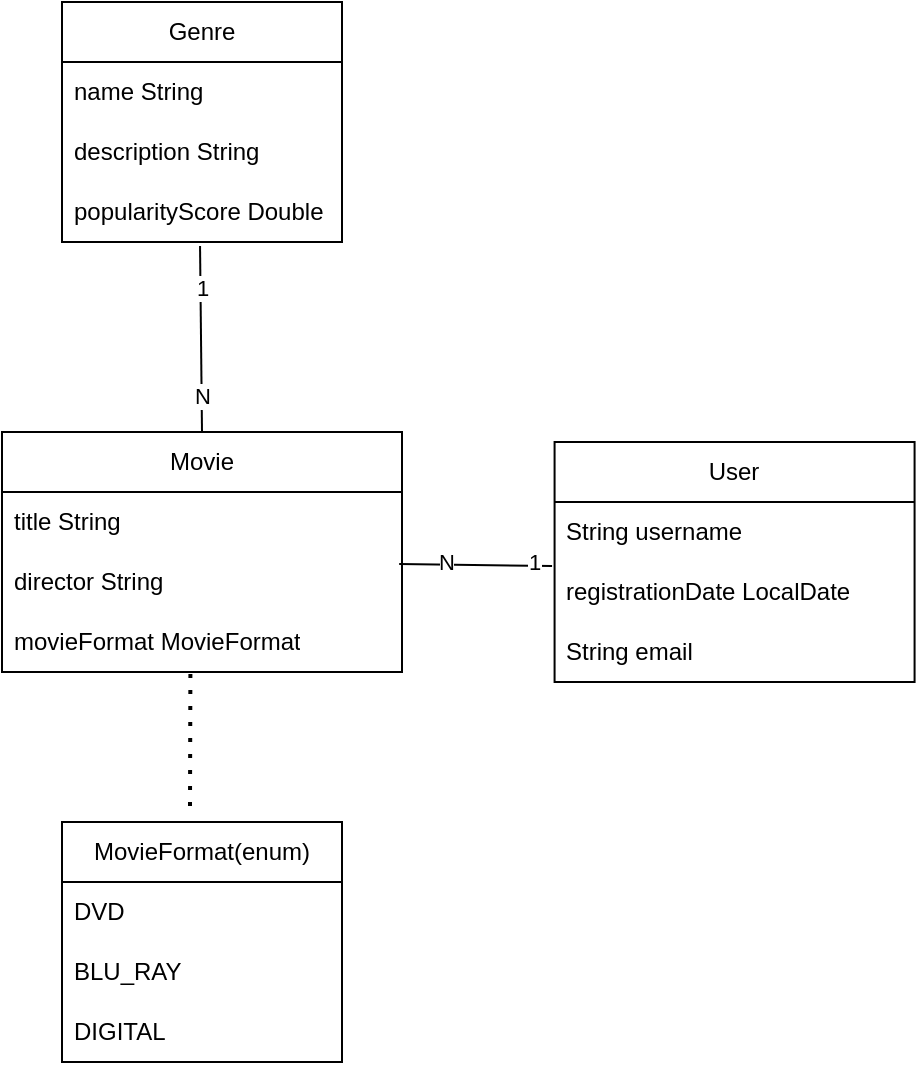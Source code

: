 <mxfile version="24.7.17">
  <diagram name="Strona-1" id="CxboSSUx8Qmzzvb3A2QK">
    <mxGraphModel dx="2074" dy="1098" grid="1" gridSize="10" guides="1" tooltips="1" connect="1" arrows="1" fold="1" page="1" pageScale="1" pageWidth="827" pageHeight="1169" math="0" shadow="0">
      <root>
        <mxCell id="0" />
        <mxCell id="1" parent="0" />
        <mxCell id="shy-tyMeLJOB1zwTPaBQ-4" value="Genre" style="swimlane;fontStyle=0;childLayout=stackLayout;horizontal=1;startSize=30;horizontalStack=0;resizeParent=1;resizeParentMax=0;resizeLast=0;collapsible=1;marginBottom=0;whiteSpace=wrap;html=1;" parent="1" vertex="1">
          <mxGeometry x="200" y="240" width="140" height="120" as="geometry" />
        </mxCell>
        <mxCell id="shy-tyMeLJOB1zwTPaBQ-5" value="name String" style="text;strokeColor=none;fillColor=none;align=left;verticalAlign=middle;spacingLeft=4;spacingRight=4;overflow=hidden;points=[[0,0.5],[1,0.5]];portConstraint=eastwest;rotatable=0;whiteSpace=wrap;html=1;" parent="shy-tyMeLJOB1zwTPaBQ-4" vertex="1">
          <mxGeometry y="30" width="140" height="30" as="geometry" />
        </mxCell>
        <mxCell id="shy-tyMeLJOB1zwTPaBQ-6" value="description String" style="text;strokeColor=none;fillColor=none;align=left;verticalAlign=middle;spacingLeft=4;spacingRight=4;overflow=hidden;points=[[0,0.5],[1,0.5]];portConstraint=eastwest;rotatable=0;whiteSpace=wrap;html=1;" parent="shy-tyMeLJOB1zwTPaBQ-4" vertex="1">
          <mxGeometry y="60" width="140" height="30" as="geometry" />
        </mxCell>
        <mxCell id="shy-tyMeLJOB1zwTPaBQ-7" value="popularityScore Double" style="text;strokeColor=none;fillColor=none;align=left;verticalAlign=middle;spacingLeft=4;spacingRight=4;overflow=hidden;points=[[0,0.5],[1,0.5]];portConstraint=eastwest;rotatable=0;whiteSpace=wrap;html=1;" parent="shy-tyMeLJOB1zwTPaBQ-4" vertex="1">
          <mxGeometry y="90" width="140" height="30" as="geometry" />
        </mxCell>
        <mxCell id="shy-tyMeLJOB1zwTPaBQ-8" value="User" style="swimlane;fontStyle=0;childLayout=stackLayout;horizontal=1;startSize=30;horizontalStack=0;resizeParent=1;resizeParentMax=0;resizeLast=0;collapsible=1;marginBottom=0;whiteSpace=wrap;html=1;" parent="1" vertex="1">
          <mxGeometry x="446.29" y="460" width="180" height="120" as="geometry" />
        </mxCell>
        <mxCell id="shy-tyMeLJOB1zwTPaBQ-9" value="String username" style="text;strokeColor=none;fillColor=none;align=left;verticalAlign=middle;spacingLeft=4;spacingRight=4;overflow=hidden;points=[[0,0.5],[1,0.5]];portConstraint=eastwest;rotatable=0;whiteSpace=wrap;html=1;" parent="shy-tyMeLJOB1zwTPaBQ-8" vertex="1">
          <mxGeometry y="30" width="180" height="30" as="geometry" />
        </mxCell>
        <mxCell id="shy-tyMeLJOB1zwTPaBQ-10" value="registrationDate LocalDate" style="text;strokeColor=none;fillColor=none;align=left;verticalAlign=middle;spacingLeft=4;spacingRight=4;overflow=hidden;points=[[0,0.5],[1,0.5]];portConstraint=eastwest;rotatable=0;whiteSpace=wrap;html=1;" parent="shy-tyMeLJOB1zwTPaBQ-8" vertex="1">
          <mxGeometry y="60" width="180" height="30" as="geometry" />
        </mxCell>
        <mxCell id="shy-tyMeLJOB1zwTPaBQ-11" value="String email" style="text;strokeColor=none;fillColor=none;align=left;verticalAlign=middle;spacingLeft=4;spacingRight=4;overflow=hidden;points=[[0,0.5],[1,0.5]];portConstraint=eastwest;rotatable=0;whiteSpace=wrap;html=1;" parent="shy-tyMeLJOB1zwTPaBQ-8" vertex="1">
          <mxGeometry y="90" width="180" height="30" as="geometry" />
        </mxCell>
        <mxCell id="shy-tyMeLJOB1zwTPaBQ-12" value="Movie" style="swimlane;fontStyle=0;childLayout=stackLayout;horizontal=1;startSize=30;horizontalStack=0;resizeParent=1;resizeParentMax=0;resizeLast=0;collapsible=1;marginBottom=0;whiteSpace=wrap;html=1;" parent="1" vertex="1">
          <mxGeometry x="170" y="455" width="200" height="120" as="geometry" />
        </mxCell>
        <mxCell id="shy-tyMeLJOB1zwTPaBQ-13" value="title String" style="text;strokeColor=none;fillColor=none;align=left;verticalAlign=middle;spacingLeft=4;spacingRight=4;overflow=hidden;points=[[0,0.5],[1,0.5]];portConstraint=eastwest;rotatable=0;whiteSpace=wrap;html=1;" parent="shy-tyMeLJOB1zwTPaBQ-12" vertex="1">
          <mxGeometry y="30" width="200" height="30" as="geometry" />
        </mxCell>
        <mxCell id="shy-tyMeLJOB1zwTPaBQ-14" value="director String" style="text;strokeColor=none;fillColor=none;align=left;verticalAlign=middle;spacingLeft=4;spacingRight=4;overflow=hidden;points=[[0,0.5],[1,0.5]];portConstraint=eastwest;rotatable=0;whiteSpace=wrap;html=1;" parent="shy-tyMeLJOB1zwTPaBQ-12" vertex="1">
          <mxGeometry y="60" width="200" height="30" as="geometry" />
        </mxCell>
        <mxCell id="shy-tyMeLJOB1zwTPaBQ-15" value="movieFormat MovieFormat" style="text;strokeColor=none;fillColor=none;align=left;verticalAlign=middle;spacingLeft=4;spacingRight=4;overflow=hidden;points=[[0,0.5],[1,0.5]];portConstraint=eastwest;rotatable=0;whiteSpace=wrap;html=1;" parent="shy-tyMeLJOB1zwTPaBQ-12" vertex="1">
          <mxGeometry y="90" width="200" height="30" as="geometry" />
        </mxCell>
        <mxCell id="shy-tyMeLJOB1zwTPaBQ-16" value="MovieFormat(enum)" style="swimlane;fontStyle=0;childLayout=stackLayout;horizontal=1;startSize=30;horizontalStack=0;resizeParent=1;resizeParentMax=0;resizeLast=0;collapsible=1;marginBottom=0;whiteSpace=wrap;html=1;" parent="1" vertex="1">
          <mxGeometry x="200" y="650" width="140" height="120" as="geometry" />
        </mxCell>
        <mxCell id="shy-tyMeLJOB1zwTPaBQ-17" value="DVD" style="text;strokeColor=none;fillColor=none;align=left;verticalAlign=middle;spacingLeft=4;spacingRight=4;overflow=hidden;points=[[0,0.5],[1,0.5]];portConstraint=eastwest;rotatable=0;whiteSpace=wrap;html=1;" parent="shy-tyMeLJOB1zwTPaBQ-16" vertex="1">
          <mxGeometry y="30" width="140" height="30" as="geometry" />
        </mxCell>
        <mxCell id="shy-tyMeLJOB1zwTPaBQ-18" value="BLU_RAY" style="text;strokeColor=none;fillColor=none;align=left;verticalAlign=middle;spacingLeft=4;spacingRight=4;overflow=hidden;points=[[0,0.5],[1,0.5]];portConstraint=eastwest;rotatable=0;whiteSpace=wrap;html=1;" parent="shy-tyMeLJOB1zwTPaBQ-16" vertex="1">
          <mxGeometry y="60" width="140" height="30" as="geometry" />
        </mxCell>
        <mxCell id="shy-tyMeLJOB1zwTPaBQ-19" value="DIGITAL" style="text;strokeColor=none;fillColor=none;align=left;verticalAlign=middle;spacingLeft=4;spacingRight=4;overflow=hidden;points=[[0,0.5],[1,0.5]];portConstraint=eastwest;rotatable=0;whiteSpace=wrap;html=1;" parent="shy-tyMeLJOB1zwTPaBQ-16" vertex="1">
          <mxGeometry y="90" width="140" height="30" as="geometry" />
        </mxCell>
        <mxCell id="shy-tyMeLJOB1zwTPaBQ-20" value="" style="endArrow=none;html=1;rounded=0;exitX=0.493;exitY=1.067;exitDx=0;exitDy=0;exitPerimeter=0;entryX=0.5;entryY=0;entryDx=0;entryDy=0;" parent="1" source="shy-tyMeLJOB1zwTPaBQ-7" target="shy-tyMeLJOB1zwTPaBQ-12" edge="1">
          <mxGeometry width="50" height="50" relative="1" as="geometry">
            <mxPoint x="370" y="365" as="sourcePoint" />
            <mxPoint x="420" y="315" as="targetPoint" />
          </mxGeometry>
        </mxCell>
        <mxCell id="shy-tyMeLJOB1zwTPaBQ-22" value="1" style="edgeLabel;html=1;align=center;verticalAlign=middle;resizable=0;points=[];" parent="shy-tyMeLJOB1zwTPaBQ-20" vertex="1" connectable="0">
          <mxGeometry x="-0.548" y="3" relative="1" as="geometry">
            <mxPoint x="-2" as="offset" />
          </mxGeometry>
        </mxCell>
        <mxCell id="shy-tyMeLJOB1zwTPaBQ-23" value="N" style="edgeLabel;html=1;align=center;verticalAlign=middle;resizable=0;points=[];" parent="shy-tyMeLJOB1zwTPaBQ-20" vertex="1" connectable="0">
          <mxGeometry x="0.613" y="-2" relative="1" as="geometry">
            <mxPoint x="2" as="offset" />
          </mxGeometry>
        </mxCell>
        <mxCell id="shy-tyMeLJOB1zwTPaBQ-24" value="" style="endArrow=none;html=1;rounded=0;exitX=0.993;exitY=0.2;exitDx=0;exitDy=0;exitPerimeter=0;entryX=-0.007;entryY=0.067;entryDx=0;entryDy=0;entryPerimeter=0;" parent="1" source="shy-tyMeLJOB1zwTPaBQ-14" target="shy-tyMeLJOB1zwTPaBQ-10" edge="1">
          <mxGeometry width="50" height="50" relative="1" as="geometry">
            <mxPoint x="390" y="590" as="sourcePoint" />
            <mxPoint x="440" y="540" as="targetPoint" />
          </mxGeometry>
        </mxCell>
        <mxCell id="shy-tyMeLJOB1zwTPaBQ-25" value="1" style="edgeLabel;html=1;align=center;verticalAlign=middle;resizable=0;points=[];" parent="shy-tyMeLJOB1zwTPaBQ-24" vertex="1" connectable="0">
          <mxGeometry x="0.771" y="3" relative="1" as="geometry">
            <mxPoint y="1" as="offset" />
          </mxGeometry>
        </mxCell>
        <mxCell id="shy-tyMeLJOB1zwTPaBQ-26" value="N" style="edgeLabel;html=1;align=center;verticalAlign=middle;resizable=0;points=[];" parent="shy-tyMeLJOB1zwTPaBQ-24" vertex="1" connectable="0">
          <mxGeometry x="-0.772" y="-1" relative="1" as="geometry">
            <mxPoint x="15" y="-2" as="offset" />
          </mxGeometry>
        </mxCell>
        <mxCell id="shy-tyMeLJOB1zwTPaBQ-30" value="" style="endArrow=none;dashed=1;html=1;dashPattern=1 3;strokeWidth=2;rounded=0;exitX=0.471;exitY=1.033;exitDx=0;exitDy=0;exitPerimeter=0;entryX=0.457;entryY=-0.017;entryDx=0;entryDy=0;entryPerimeter=0;" parent="1" source="shy-tyMeLJOB1zwTPaBQ-15" target="shy-tyMeLJOB1zwTPaBQ-16" edge="1">
          <mxGeometry width="50" height="50" relative="1" as="geometry">
            <mxPoint x="410" y="590" as="sourcePoint" />
            <mxPoint x="460" y="540" as="targetPoint" />
          </mxGeometry>
        </mxCell>
      </root>
    </mxGraphModel>
  </diagram>
</mxfile>
